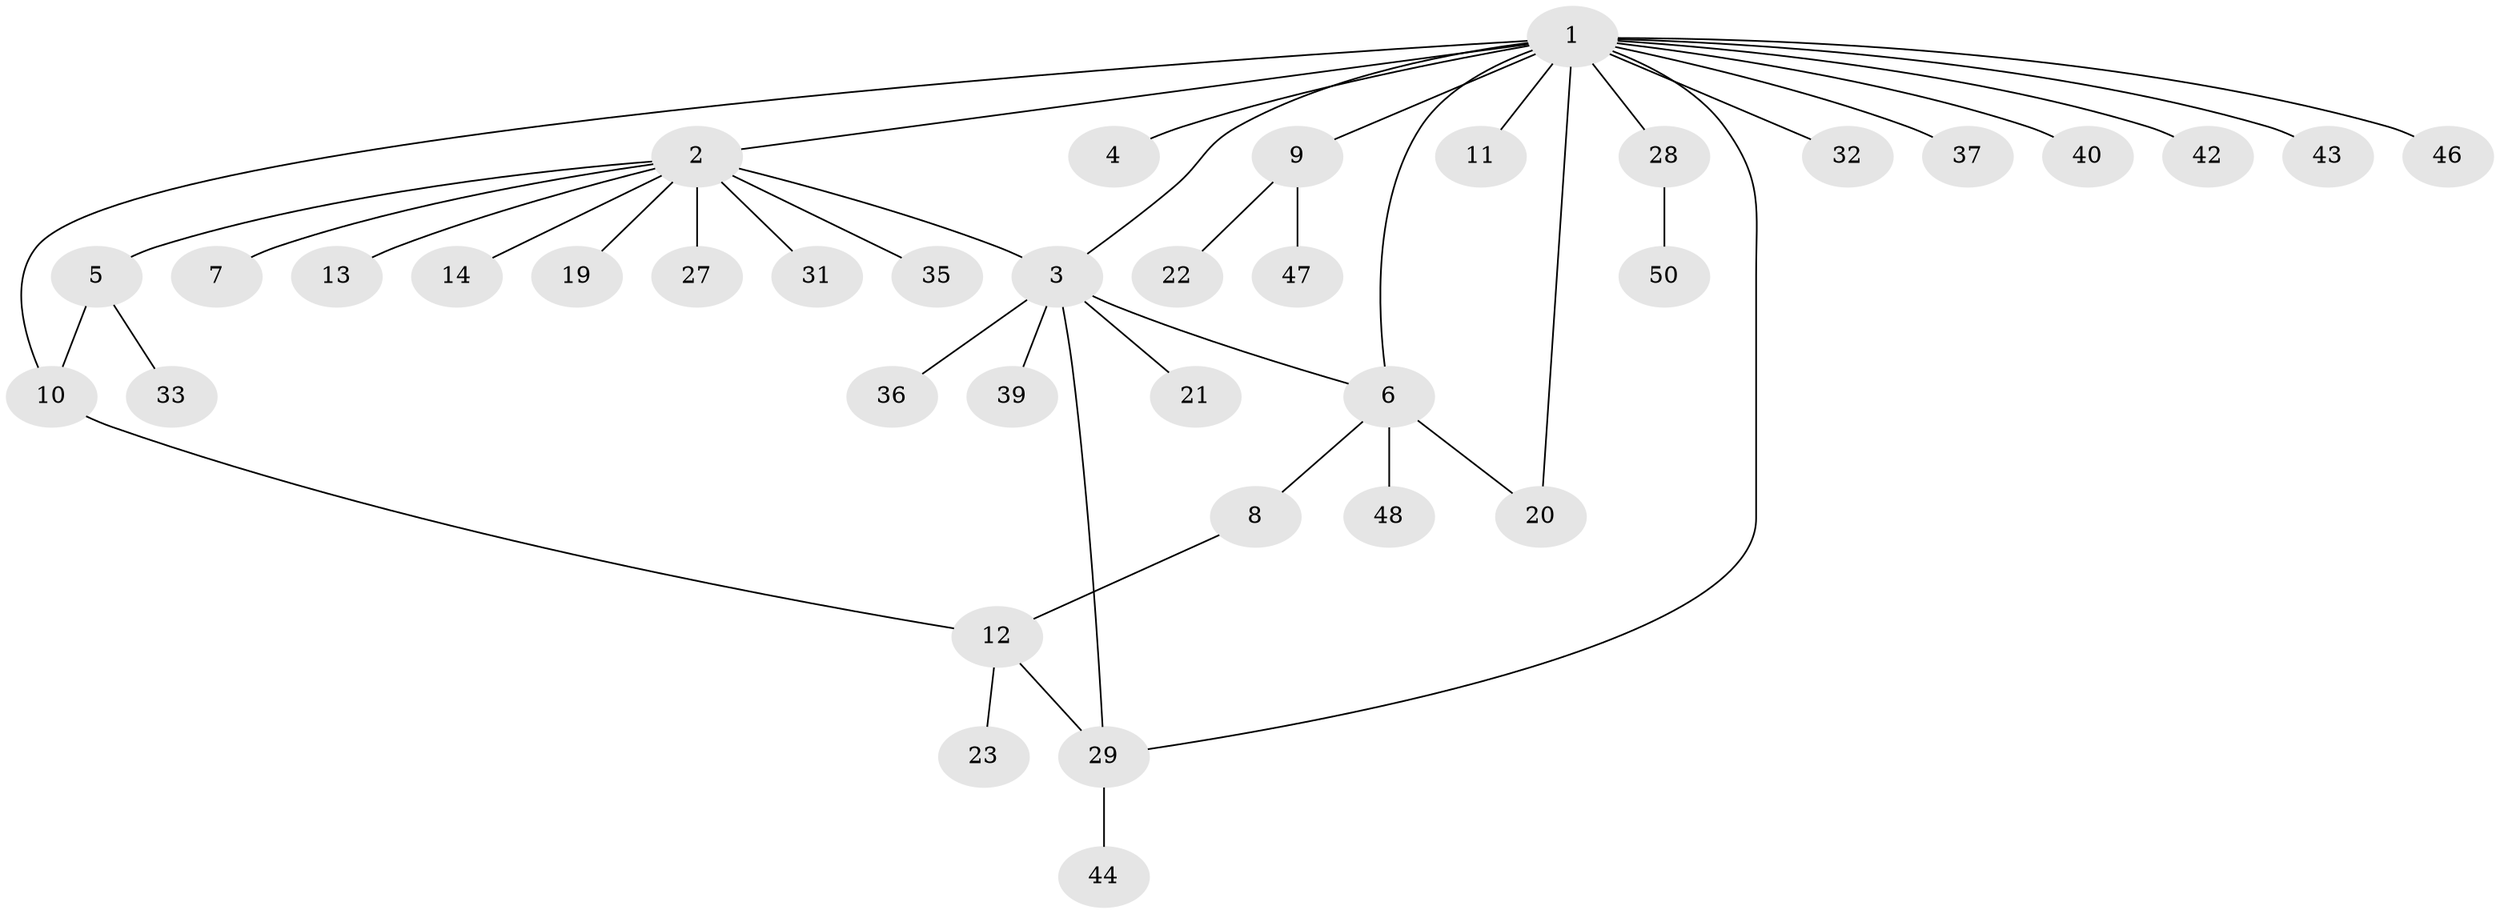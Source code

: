 // Generated by graph-tools (version 1.1) at 2025/51/02/27/25 19:51:57]
// undirected, 37 vertices, 43 edges
graph export_dot {
graph [start="1"]
  node [color=gray90,style=filled];
  1 [super="+52"];
  2 [super="+24"];
  3 [super="+17"];
  4;
  5 [super="+18"];
  6 [super="+38"];
  7;
  8;
  9;
  10 [super="+16"];
  11 [super="+41"];
  12 [super="+51"];
  13 [super="+15"];
  14;
  19;
  20 [super="+26"];
  21;
  22 [super="+25"];
  23;
  27 [super="+30"];
  28 [super="+49"];
  29 [super="+34"];
  31;
  32;
  33;
  35;
  36;
  37;
  39 [super="+45"];
  40;
  42;
  43;
  44;
  46;
  47;
  48;
  50;
  1 -- 2;
  1 -- 3;
  1 -- 4;
  1 -- 6 [weight=2];
  1 -- 9;
  1 -- 10;
  1 -- 11;
  1 -- 28;
  1 -- 29;
  1 -- 32;
  1 -- 37;
  1 -- 40;
  1 -- 42;
  1 -- 43;
  1 -- 46;
  1 -- 20;
  2 -- 5;
  2 -- 7;
  2 -- 13;
  2 -- 14;
  2 -- 19;
  2 -- 27 [weight=2];
  2 -- 31;
  2 -- 35;
  2 -- 3;
  3 -- 21;
  3 -- 29 [weight=2];
  3 -- 36;
  3 -- 39;
  3 -- 6;
  5 -- 10;
  5 -- 33;
  6 -- 8;
  6 -- 20;
  6 -- 48;
  8 -- 12;
  9 -- 22;
  9 -- 47;
  10 -- 12;
  12 -- 23;
  12 -- 29;
  28 -- 50;
  29 -- 44;
}
